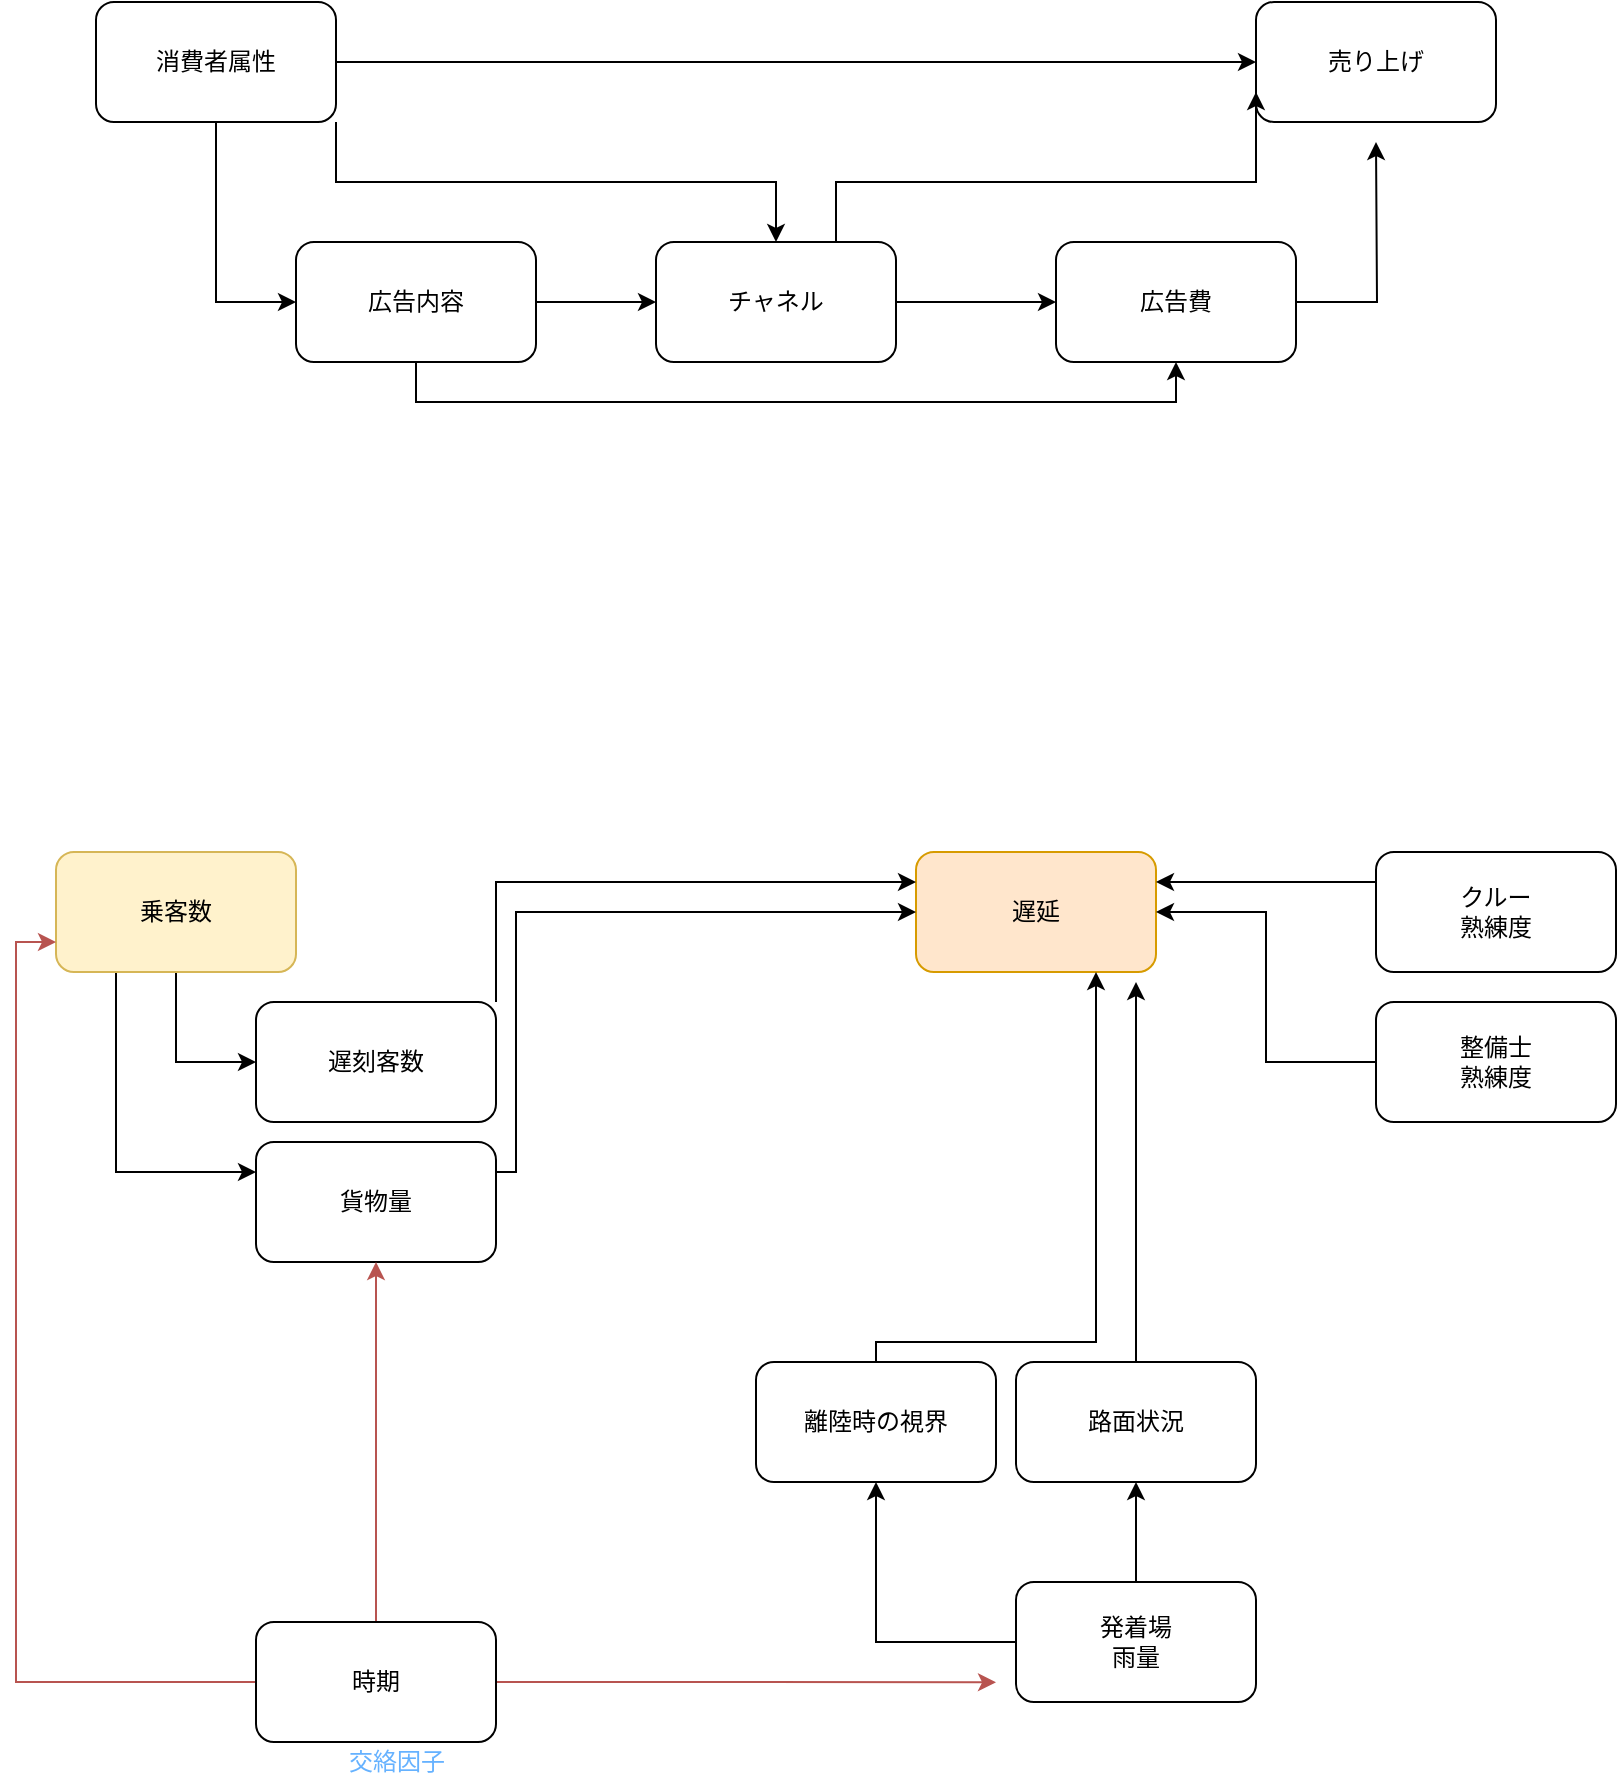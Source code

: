 <mxfile version="16.0.0" type="github">
  <diagram id="lZaZz_jQ0acJM-gWYaSs" name="Page-1">
    <mxGraphModel dx="856" dy="648" grid="1" gridSize="10" guides="1" tooltips="1" connect="1" arrows="1" fold="1" page="1" pageScale="1" pageWidth="827" pageHeight="1169" math="0" shadow="0">
      <root>
        <mxCell id="0" />
        <mxCell id="1" parent="0" />
        <mxCell id="hedLtMh8vUCU_8JuPbFh-13" style="edgeStyle=orthogonalEdgeStyle;rounded=0;orthogonalLoop=1;jettySize=auto;html=1;entryX=0;entryY=0.5;entryDx=0;entryDy=0;" edge="1" parent="1" source="hedLtMh8vUCU_8JuPbFh-1" target="hedLtMh8vUCU_8JuPbFh-3">
          <mxGeometry relative="1" as="geometry" />
        </mxCell>
        <mxCell id="hedLtMh8vUCU_8JuPbFh-14" style="edgeStyle=orthogonalEdgeStyle;rounded=0;orthogonalLoop=1;jettySize=auto;html=1;exitX=1;exitY=1;exitDx=0;exitDy=0;" edge="1" parent="1" source="hedLtMh8vUCU_8JuPbFh-1" target="hedLtMh8vUCU_8JuPbFh-4">
          <mxGeometry relative="1" as="geometry" />
        </mxCell>
        <mxCell id="hedLtMh8vUCU_8JuPbFh-16" style="edgeStyle=orthogonalEdgeStyle;rounded=0;orthogonalLoop=1;jettySize=auto;html=1;entryX=0;entryY=0.5;entryDx=0;entryDy=0;" edge="1" parent="1" source="hedLtMh8vUCU_8JuPbFh-1" target="hedLtMh8vUCU_8JuPbFh-2">
          <mxGeometry relative="1" as="geometry" />
        </mxCell>
        <mxCell id="hedLtMh8vUCU_8JuPbFh-1" value="消費者属性" style="rounded=1;whiteSpace=wrap;html=1;" vertex="1" parent="1">
          <mxGeometry x="60" y="130" width="120" height="60" as="geometry" />
        </mxCell>
        <mxCell id="hedLtMh8vUCU_8JuPbFh-2" value="売り上げ" style="rounded=1;whiteSpace=wrap;html=1;" vertex="1" parent="1">
          <mxGeometry x="640" y="130" width="120" height="60" as="geometry" />
        </mxCell>
        <mxCell id="hedLtMh8vUCU_8JuPbFh-18" style="edgeStyle=orthogonalEdgeStyle;rounded=0;orthogonalLoop=1;jettySize=auto;html=1;entryX=0.5;entryY=1;entryDx=0;entryDy=0;" edge="1" parent="1" source="hedLtMh8vUCU_8JuPbFh-3" target="hedLtMh8vUCU_8JuPbFh-5">
          <mxGeometry relative="1" as="geometry">
            <Array as="points">
              <mxPoint x="220" y="330" />
              <mxPoint x="600" y="330" />
            </Array>
          </mxGeometry>
        </mxCell>
        <mxCell id="hedLtMh8vUCU_8JuPbFh-19" style="edgeStyle=orthogonalEdgeStyle;rounded=0;orthogonalLoop=1;jettySize=auto;html=1;entryX=0;entryY=0.5;entryDx=0;entryDy=0;" edge="1" parent="1" source="hedLtMh8vUCU_8JuPbFh-3" target="hedLtMh8vUCU_8JuPbFh-4">
          <mxGeometry relative="1" as="geometry" />
        </mxCell>
        <mxCell id="hedLtMh8vUCU_8JuPbFh-3" value="広告内容" style="rounded=1;whiteSpace=wrap;html=1;" vertex="1" parent="1">
          <mxGeometry x="160" y="250" width="120" height="60" as="geometry" />
        </mxCell>
        <mxCell id="hedLtMh8vUCU_8JuPbFh-17" style="edgeStyle=orthogonalEdgeStyle;rounded=0;orthogonalLoop=1;jettySize=auto;html=1;exitX=0.75;exitY=0;exitDx=0;exitDy=0;entryX=0;entryY=0.75;entryDx=0;entryDy=0;" edge="1" parent="1" source="hedLtMh8vUCU_8JuPbFh-4" target="hedLtMh8vUCU_8JuPbFh-2">
          <mxGeometry relative="1" as="geometry">
            <Array as="points">
              <mxPoint x="430" y="220" />
              <mxPoint x="640" y="220" />
            </Array>
          </mxGeometry>
        </mxCell>
        <mxCell id="hedLtMh8vUCU_8JuPbFh-20" style="edgeStyle=orthogonalEdgeStyle;rounded=0;orthogonalLoop=1;jettySize=auto;html=1;entryX=0;entryY=0.5;entryDx=0;entryDy=0;" edge="1" parent="1" source="hedLtMh8vUCU_8JuPbFh-4" target="hedLtMh8vUCU_8JuPbFh-5">
          <mxGeometry relative="1" as="geometry" />
        </mxCell>
        <mxCell id="hedLtMh8vUCU_8JuPbFh-4" value="チャネル" style="rounded=1;whiteSpace=wrap;html=1;" vertex="1" parent="1">
          <mxGeometry x="340" y="250" width="120" height="60" as="geometry" />
        </mxCell>
        <mxCell id="hedLtMh8vUCU_8JuPbFh-15" style="edgeStyle=orthogonalEdgeStyle;rounded=0;orthogonalLoop=1;jettySize=auto;html=1;" edge="1" parent="1" source="hedLtMh8vUCU_8JuPbFh-5">
          <mxGeometry relative="1" as="geometry">
            <mxPoint x="700" y="200" as="targetPoint" />
          </mxGeometry>
        </mxCell>
        <mxCell id="hedLtMh8vUCU_8JuPbFh-5" value="広告費" style="rounded=1;whiteSpace=wrap;html=1;" vertex="1" parent="1">
          <mxGeometry x="540" y="250" width="120" height="60" as="geometry" />
        </mxCell>
        <mxCell id="hedLtMh8vUCU_8JuPbFh-25" style="edgeStyle=orthogonalEdgeStyle;rounded=0;orthogonalLoop=1;jettySize=auto;html=1;entryX=0;entryY=0.5;entryDx=0;entryDy=0;" edge="1" parent="1" source="hedLtMh8vUCU_8JuPbFh-7" target="hedLtMh8vUCU_8JuPbFh-24">
          <mxGeometry relative="1" as="geometry" />
        </mxCell>
        <mxCell id="hedLtMh8vUCU_8JuPbFh-26" style="edgeStyle=orthogonalEdgeStyle;rounded=0;orthogonalLoop=1;jettySize=auto;html=1;exitX=0.25;exitY=1;exitDx=0;exitDy=0;entryX=0;entryY=0.25;entryDx=0;entryDy=0;" edge="1" parent="1" source="hedLtMh8vUCU_8JuPbFh-7" target="hedLtMh8vUCU_8JuPbFh-9">
          <mxGeometry relative="1" as="geometry" />
        </mxCell>
        <mxCell id="hedLtMh8vUCU_8JuPbFh-7" value="&lt;span&gt;乗客数&lt;br&gt;&lt;/span&gt;" style="rounded=1;whiteSpace=wrap;html=1;fillColor=#fff2cc;strokeColor=#d6b656;" vertex="1" parent="1">
          <mxGeometry x="40" y="555" width="120" height="60" as="geometry" />
        </mxCell>
        <mxCell id="hedLtMh8vUCU_8JuPbFh-8" value="遅延" style="rounded=1;whiteSpace=wrap;html=1;fillColor=#ffe6cc;strokeColor=#d79b00;" vertex="1" parent="1">
          <mxGeometry x="470" y="555" width="120" height="60" as="geometry" />
        </mxCell>
        <mxCell id="hedLtMh8vUCU_8JuPbFh-32" style="edgeStyle=orthogonalEdgeStyle;rounded=0;orthogonalLoop=1;jettySize=auto;html=1;exitX=1;exitY=0.25;exitDx=0;exitDy=0;entryX=0;entryY=0.5;entryDx=0;entryDy=0;" edge="1" parent="1" source="hedLtMh8vUCU_8JuPbFh-9" target="hedLtMh8vUCU_8JuPbFh-8">
          <mxGeometry relative="1" as="geometry">
            <Array as="points">
              <mxPoint x="270" y="715" />
              <mxPoint x="270" y="585" />
            </Array>
          </mxGeometry>
        </mxCell>
        <mxCell id="hedLtMh8vUCU_8JuPbFh-9" value="貨物量" style="rounded=1;whiteSpace=wrap;html=1;" vertex="1" parent="1">
          <mxGeometry x="140" y="700" width="120" height="60" as="geometry" />
        </mxCell>
        <mxCell id="hedLtMh8vUCU_8JuPbFh-35" style="edgeStyle=orthogonalEdgeStyle;rounded=0;orthogonalLoop=1;jettySize=auto;html=1;entryX=1;entryY=0.5;entryDx=0;entryDy=0;" edge="1" parent="1" source="hedLtMh8vUCU_8JuPbFh-10" target="hedLtMh8vUCU_8JuPbFh-8">
          <mxGeometry relative="1" as="geometry">
            <mxPoint x="520" y="620" as="targetPoint" />
          </mxGeometry>
        </mxCell>
        <mxCell id="hedLtMh8vUCU_8JuPbFh-10" value="整備士&lt;br&gt;熟練度" style="rounded=1;whiteSpace=wrap;html=1;" vertex="1" parent="1">
          <mxGeometry x="700" y="630" width="120" height="60" as="geometry" />
        </mxCell>
        <mxCell id="hedLtMh8vUCU_8JuPbFh-39" style="edgeStyle=orthogonalEdgeStyle;rounded=0;orthogonalLoop=1;jettySize=auto;html=1;entryX=0;entryY=0.75;entryDx=0;entryDy=0;fontColor=#66B2FF;fillColor=#f8cecc;strokeColor=#b85450;" edge="1" parent="1" source="hedLtMh8vUCU_8JuPbFh-11" target="hedLtMh8vUCU_8JuPbFh-7">
          <mxGeometry relative="1" as="geometry">
            <Array as="points">
              <mxPoint x="20" y="970" />
              <mxPoint x="20" y="600" />
            </Array>
          </mxGeometry>
        </mxCell>
        <mxCell id="hedLtMh8vUCU_8JuPbFh-41" style="edgeStyle=orthogonalEdgeStyle;rounded=0;orthogonalLoop=1;jettySize=auto;html=1;exitX=1;exitY=0.5;exitDx=0;exitDy=0;fontColor=#66B2FF;strokeColor=#b85450;fillColor=#f8cecc;" edge="1" parent="1" source="hedLtMh8vUCU_8JuPbFh-11">
          <mxGeometry relative="1" as="geometry">
            <mxPoint x="510" y="970.182" as="targetPoint" />
          </mxGeometry>
        </mxCell>
        <mxCell id="hedLtMh8vUCU_8JuPbFh-42" style="edgeStyle=orthogonalEdgeStyle;rounded=0;orthogonalLoop=1;jettySize=auto;html=1;entryX=0.5;entryY=1;entryDx=0;entryDy=0;fontColor=#66B2FF;strokeColor=#b85450;fillColor=#f8cecc;" edge="1" parent="1" source="hedLtMh8vUCU_8JuPbFh-11" target="hedLtMh8vUCU_8JuPbFh-9">
          <mxGeometry relative="1" as="geometry" />
        </mxCell>
        <mxCell id="hedLtMh8vUCU_8JuPbFh-11" value="時期" style="rounded=1;whiteSpace=wrap;html=1;" vertex="1" parent="1">
          <mxGeometry x="140" y="940" width="120" height="60" as="geometry" />
        </mxCell>
        <mxCell id="hedLtMh8vUCU_8JuPbFh-38" style="edgeStyle=orthogonalEdgeStyle;rounded=0;orthogonalLoop=1;jettySize=auto;html=1;entryX=0.75;entryY=1;entryDx=0;entryDy=0;fontColor=#66B2FF;fillColor=#f8cecc;strokeColor=#000000;" edge="1" parent="1" source="hedLtMh8vUCU_8JuPbFh-12" target="hedLtMh8vUCU_8JuPbFh-8">
          <mxGeometry relative="1" as="geometry">
            <Array as="points">
              <mxPoint x="450" y="800" />
              <mxPoint x="560" y="800" />
            </Array>
          </mxGeometry>
        </mxCell>
        <mxCell id="hedLtMh8vUCU_8JuPbFh-12" value="離陸時の視界" style="rounded=1;whiteSpace=wrap;html=1;" vertex="1" parent="1">
          <mxGeometry x="390" y="810" width="120" height="60" as="geometry" />
        </mxCell>
        <mxCell id="hedLtMh8vUCU_8JuPbFh-28" style="edgeStyle=orthogonalEdgeStyle;rounded=0;orthogonalLoop=1;jettySize=auto;html=1;exitX=0.5;exitY=0;exitDx=0;exitDy=0;entryX=0.5;entryY=1;entryDx=0;entryDy=0;fillColor=#f8cecc;strokeColor=#000000;" edge="1" parent="1" source="hedLtMh8vUCU_8JuPbFh-21" target="hedLtMh8vUCU_8JuPbFh-22">
          <mxGeometry relative="1" as="geometry" />
        </mxCell>
        <mxCell id="hedLtMh8vUCU_8JuPbFh-29" style="edgeStyle=orthogonalEdgeStyle;rounded=0;orthogonalLoop=1;jettySize=auto;html=1;entryX=0.5;entryY=1;entryDx=0;entryDy=0;fillColor=#f8cecc;strokeColor=#000000;" edge="1" parent="1" source="hedLtMh8vUCU_8JuPbFh-21" target="hedLtMh8vUCU_8JuPbFh-12">
          <mxGeometry relative="1" as="geometry" />
        </mxCell>
        <mxCell id="hedLtMh8vUCU_8JuPbFh-21" value="発着場&lt;br&gt;雨量" style="rounded=1;whiteSpace=wrap;html=1;" vertex="1" parent="1">
          <mxGeometry x="520" y="920" width="120" height="60" as="geometry" />
        </mxCell>
        <mxCell id="hedLtMh8vUCU_8JuPbFh-34" style="edgeStyle=orthogonalEdgeStyle;rounded=0;orthogonalLoop=1;jettySize=auto;html=1;fillColor=#f8cecc;strokeColor=#000000;" edge="1" parent="1" source="hedLtMh8vUCU_8JuPbFh-22">
          <mxGeometry relative="1" as="geometry">
            <mxPoint x="580" y="620" as="targetPoint" />
          </mxGeometry>
        </mxCell>
        <mxCell id="hedLtMh8vUCU_8JuPbFh-22" value="路面状況" style="rounded=1;whiteSpace=wrap;html=1;" vertex="1" parent="1">
          <mxGeometry x="520" y="810" width="120" height="60" as="geometry" />
        </mxCell>
        <mxCell id="hedLtMh8vUCU_8JuPbFh-36" style="edgeStyle=orthogonalEdgeStyle;rounded=0;orthogonalLoop=1;jettySize=auto;html=1;entryX=1;entryY=0.25;entryDx=0;entryDy=0;" edge="1" parent="1" source="hedLtMh8vUCU_8JuPbFh-23" target="hedLtMh8vUCU_8JuPbFh-8">
          <mxGeometry relative="1" as="geometry">
            <mxPoint x="540" y="620" as="targetPoint" />
            <Array as="points">
              <mxPoint x="680" y="570" />
              <mxPoint x="680" y="570" />
            </Array>
          </mxGeometry>
        </mxCell>
        <mxCell id="hedLtMh8vUCU_8JuPbFh-23" value="クルー&lt;br&gt;熟練度" style="rounded=1;whiteSpace=wrap;html=1;" vertex="1" parent="1">
          <mxGeometry x="700" y="555" width="120" height="60" as="geometry" />
        </mxCell>
        <mxCell id="hedLtMh8vUCU_8JuPbFh-31" style="edgeStyle=orthogonalEdgeStyle;rounded=0;orthogonalLoop=1;jettySize=auto;html=1;entryX=0;entryY=0.25;entryDx=0;entryDy=0;" edge="1" parent="1" source="hedLtMh8vUCU_8JuPbFh-24" target="hedLtMh8vUCU_8JuPbFh-8">
          <mxGeometry relative="1" as="geometry">
            <Array as="points">
              <mxPoint x="260" y="570" />
            </Array>
          </mxGeometry>
        </mxCell>
        <mxCell id="hedLtMh8vUCU_8JuPbFh-24" value="遅刻客数" style="rounded=1;whiteSpace=wrap;html=1;" vertex="1" parent="1">
          <mxGeometry x="140" y="630" width="120" height="60" as="geometry" />
        </mxCell>
        <mxCell id="hedLtMh8vUCU_8JuPbFh-40" value="交絡因子" style="text;html=1;align=center;verticalAlign=middle;resizable=0;points=[];autosize=1;strokeColor=none;fillColor=none;fontColor=#66B2FF;" vertex="1" parent="1">
          <mxGeometry x="180" y="1000" width="60" height="20" as="geometry" />
        </mxCell>
      </root>
    </mxGraphModel>
  </diagram>
</mxfile>
